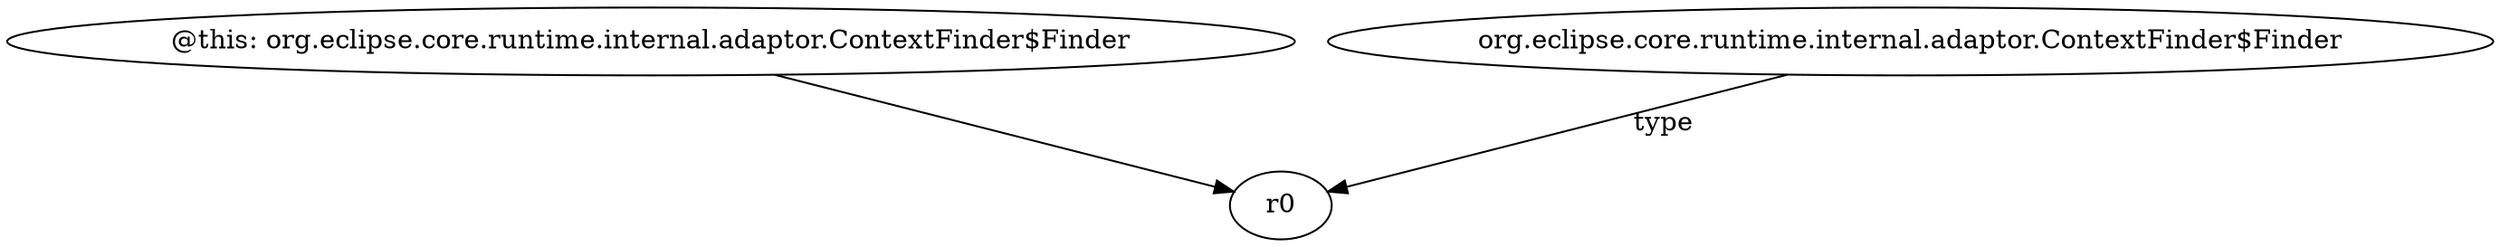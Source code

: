 digraph g {
0[label="@this: org.eclipse.core.runtime.internal.adaptor.ContextFinder$Finder"]
1[label="r0"]
0->1[label=""]
2[label="org.eclipse.core.runtime.internal.adaptor.ContextFinder$Finder"]
2->1[label="type"]
}